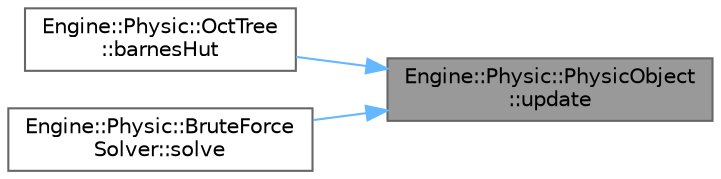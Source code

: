digraph "Engine::Physic::PhysicObject::update"
{
 // LATEX_PDF_SIZE
  bgcolor="transparent";
  edge [fontname=Helvetica,fontsize=10,labelfontname=Helvetica,labelfontsize=10];
  node [fontname=Helvetica,fontsize=10,shape=box,height=0.2,width=0.4];
  rankdir="RL";
  Node1 [id="Node000001",label="Engine::Physic::PhysicObject\l::update",height=0.2,width=0.4,color="gray40", fillcolor="grey60", style="filled", fontcolor="black",tooltip=" "];
  Node1 -> Node2 [id="edge1_Node000001_Node000002",dir="back",color="steelblue1",style="solid",tooltip=" "];
  Node2 [id="Node000002",label="Engine::Physic::OctTree\l::barnesHut",height=0.2,width=0.4,color="grey40", fillcolor="white", style="filled",URL="$class_engine_1_1_physic_1_1_oct_tree.html#a5035af3a1083144f171f65e8ff56180d",tooltip=" "];
  Node1 -> Node3 [id="edge2_Node000001_Node000003",dir="back",color="steelblue1",style="solid",tooltip=" "];
  Node3 [id="Node000003",label="Engine::Physic::BruteForce\lSolver::solve",height=0.2,width=0.4,color="grey40", fillcolor="white", style="filled",URL="$class_engine_1_1_physic_1_1_brute_force_solver.html#af9fd2a6a140a2d8b76fa3428849a8d02",tooltip=" "];
}
